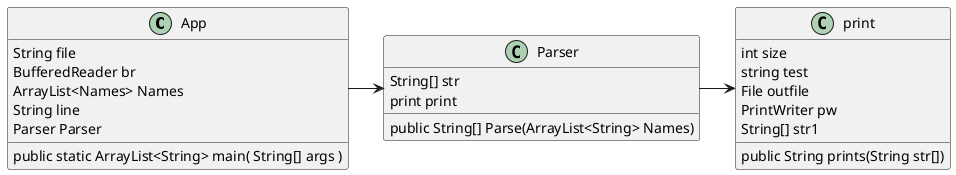 @startuml
'https://plantuml.com/sequence-diagram

autonumber

@startuml
class App
{
    public static ArrayList<String> main( String[] args )
    String file
    BufferedReader br
    ArrayList<Names> Names
    String line
    Parser Parser
}
class Parser
{
    public String[] Parse(ArrayList<String> Names)
    String[] str
    print print
}
class print
{
    int size
    string test
    public String prints(String str[])
    File outfile
    PrintWriter pw
    String[] str1
}

App->Parser
Parser->print

@enduml